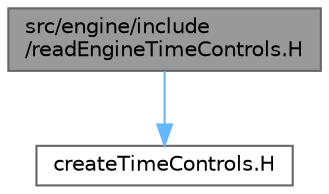 digraph "src/engine/include/readEngineTimeControls.H"
{
 // LATEX_PDF_SIZE
  bgcolor="transparent";
  edge [fontname=Helvetica,fontsize=10,labelfontname=Helvetica,labelfontsize=10];
  node [fontname=Helvetica,fontsize=10,shape=box,height=0.2,width=0.4];
  Node1 [id="Node000001",label="src/engine/include\l/readEngineTimeControls.H",height=0.2,width=0.4,color="gray40", fillcolor="grey60", style="filled", fontcolor="black",tooltip=" "];
  Node1 -> Node2 [id="edge1_Node000001_Node000002",color="steelblue1",style="solid",tooltip=" "];
  Node2 [id="Node000002",label="createTimeControls.H",height=0.2,width=0.4,color="grey40", fillcolor="white", style="filled",URL="$createTimeControls_8H.html",tooltip="Read the control parameters used by setDeltaT."];
}
